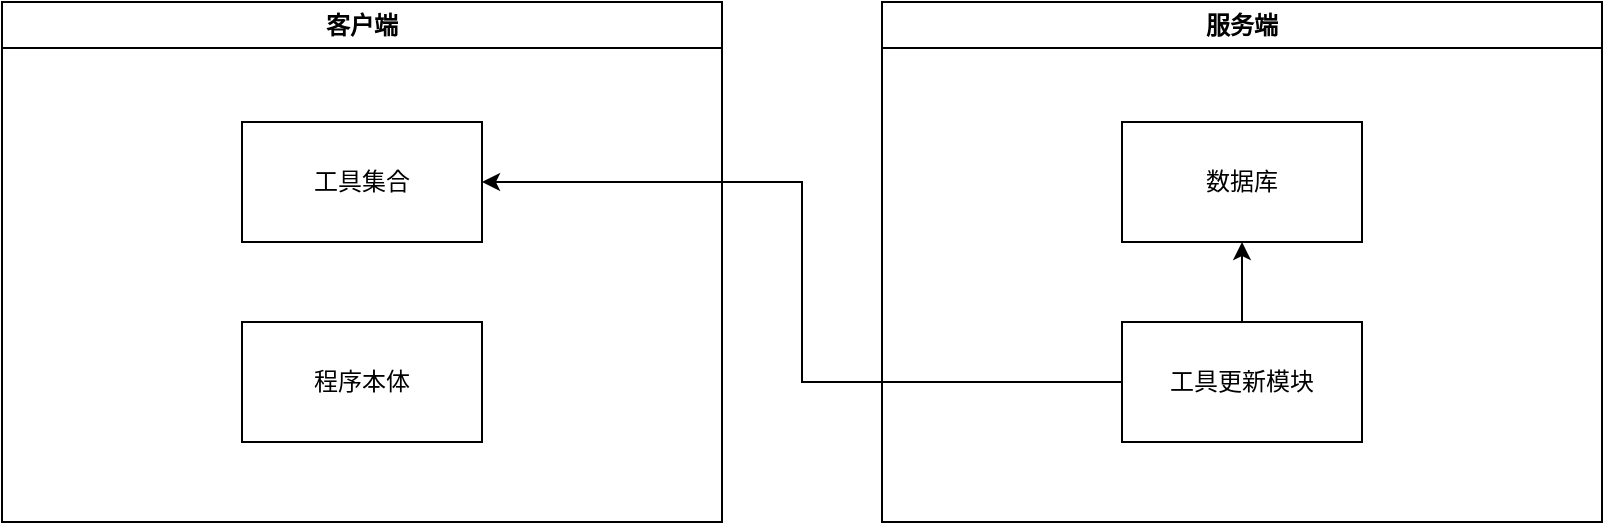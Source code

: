 <mxfile version="20.7.4" type="device" pages="2"><diagram id="dIQAY9Z-ITlbReLAZydY" name="架构"><mxGraphModel dx="1434" dy="884" grid="1" gridSize="10" guides="1" tooltips="1" connect="1" arrows="1" fold="1" page="1" pageScale="1" pageWidth="1654" pageHeight="2336" math="0" shadow="0"><root><mxCell id="0"/><mxCell id="1" parent="0"/><mxCell id="wG-UCOKUJL7e4lxt2G7G-1" value="客户端" style="swimlane;whiteSpace=wrap;html=1;" vertex="1" parent="1"><mxGeometry x="120" y="200" width="360" height="260" as="geometry"/></mxCell><mxCell id="wG-UCOKUJL7e4lxt2G7G-4" value="工具集合" style="rounded=0;whiteSpace=wrap;html=1;" vertex="1" parent="wG-UCOKUJL7e4lxt2G7G-1"><mxGeometry x="120" y="60" width="120" height="60" as="geometry"/></mxCell><mxCell id="wG-UCOKUJL7e4lxt2G7G-5" value="程序本体" style="rounded=0;whiteSpace=wrap;html=1;" vertex="1" parent="wG-UCOKUJL7e4lxt2G7G-1"><mxGeometry x="120" y="160" width="120" height="60" as="geometry"/></mxCell><mxCell id="wG-UCOKUJL7e4lxt2G7G-3" value="服务端" style="swimlane;whiteSpace=wrap;html=1;" vertex="1" parent="1"><mxGeometry x="560" y="200" width="360" height="260" as="geometry"/></mxCell><mxCell id="wG-UCOKUJL7e4lxt2G7G-6" value="数据库" style="rounded=0;whiteSpace=wrap;html=1;" vertex="1" parent="wG-UCOKUJL7e4lxt2G7G-3"><mxGeometry x="120" y="60" width="120" height="60" as="geometry"/></mxCell><mxCell id="wG-UCOKUJL7e4lxt2G7G-8" style="edgeStyle=orthogonalEdgeStyle;rounded=0;orthogonalLoop=1;jettySize=auto;html=1;exitX=0.5;exitY=0;exitDx=0;exitDy=0;entryX=0.5;entryY=1;entryDx=0;entryDy=0;" edge="1" parent="wG-UCOKUJL7e4lxt2G7G-3" source="wG-UCOKUJL7e4lxt2G7G-7" target="wG-UCOKUJL7e4lxt2G7G-6"><mxGeometry relative="1" as="geometry"/></mxCell><mxCell id="wG-UCOKUJL7e4lxt2G7G-7" value="工具更新模块" style="rounded=0;whiteSpace=wrap;html=1;" vertex="1" parent="wG-UCOKUJL7e4lxt2G7G-3"><mxGeometry x="120" y="160" width="120" height="60" as="geometry"/></mxCell><mxCell id="wG-UCOKUJL7e4lxt2G7G-9" style="edgeStyle=orthogonalEdgeStyle;rounded=0;orthogonalLoop=1;jettySize=auto;html=1;exitX=0;exitY=0.5;exitDx=0;exitDy=0;entryX=1;entryY=0.5;entryDx=0;entryDy=0;" edge="1" parent="1" source="wG-UCOKUJL7e4lxt2G7G-7" target="wG-UCOKUJL7e4lxt2G7G-4"><mxGeometry relative="1" as="geometry"><Array as="points"><mxPoint x="520" y="390"/><mxPoint x="520" y="290"/></Array></mxGeometry></mxCell></root></mxGraphModel></diagram><diagram id="T6zGWFy5QGKLHdh8gKsW" name="构建流程"><mxGraphModel dx="1434" dy="884" grid="1" gridSize="10" guides="1" tooltips="1" connect="1" arrows="1" fold="1" page="1" pageScale="1" pageWidth="1654" pageHeight="2336" math="0" shadow="0"><root><mxCell id="0"/><mxCell id="1" parent="0"/><mxCell id="KSgHdN3F5pIwRNnRzYUW-5" style="edgeStyle=orthogonalEdgeStyle;rounded=0;orthogonalLoop=1;jettySize=auto;html=1;exitX=1;exitY=0.5;exitDx=0;exitDy=0;entryX=0;entryY=0.5;entryDx=0;entryDy=0;" parent="1" source="ZoJZo6F3v9Quaum8RHql-5" target="KSgHdN3F5pIwRNnRzYUW-4" edge="1"><mxGeometry relative="1" as="geometry"/></mxCell><mxCell id="ZoJZo6F3v9Quaum8RHql-5" value="批量下载工具集合" style="rounded=0;whiteSpace=wrap;html=1;fillColor=#f8cecc;strokeColor=#b85450;" parent="1" vertex="1"><mxGeometry x="400" y="200" width="120" height="60" as="geometry"/></mxCell><mxCell id="KSgHdN3F5pIwRNnRzYUW-7" style="edgeStyle=orthogonalEdgeStyle;rounded=0;orthogonalLoop=1;jettySize=auto;html=1;exitX=1;exitY=0.5;exitDx=0;exitDy=0;entryX=0;entryY=0.5;entryDx=0;entryDy=0;" parent="1" source="ZoJZo6F3v9Quaum8RHql-6" target="KSgHdN3F5pIwRNnRzYUW-1" edge="1"><mxGeometry relative="1" as="geometry"/></mxCell><mxCell id="ZoJZo6F3v9Quaum8RHql-6" value="打包工具集合/数据库/客户端" style="whiteSpace=wrap;html=1;rounded=0;fillColor=#f8cecc;strokeColor=#b85450;" parent="1" vertex="1"><mxGeometry x="800" y="200" width="120" height="60" as="geometry"/></mxCell><mxCell id="KSgHdN3F5pIwRNnRzYUW-1" value="发布" style="whiteSpace=wrap;html=1;rounded=0;fillColor=#f8cecc;strokeColor=#b85450;" parent="1" vertex="1"><mxGeometry x="1000" y="200" width="120" height="60" as="geometry"/></mxCell><mxCell id="KSgHdN3F5pIwRNnRzYUW-6" style="edgeStyle=orthogonalEdgeStyle;rounded=0;orthogonalLoop=1;jettySize=auto;html=1;exitX=1;exitY=0.5;exitDx=0;exitDy=0;entryX=0;entryY=0.5;entryDx=0;entryDy=0;" parent="1" source="KSgHdN3F5pIwRNnRzYUW-4" target="ZoJZo6F3v9Quaum8RHql-6" edge="1"><mxGeometry relative="1" as="geometry"/></mxCell><mxCell id="KSgHdN3F5pIwRNnRzYUW-4" value="更新数据库" style="whiteSpace=wrap;html=1;rounded=0;" parent="1" vertex="1"><mxGeometry x="600" y="200" width="120" height="60" as="geometry"/></mxCell><mxCell id="Bp5ztGWbOzoe74H0yZcM-1" value="更新数据库" style="whiteSpace=wrap;html=1;rounded=0;" vertex="1" parent="1"><mxGeometry x="600" y="200" width="120" height="60" as="geometry"/></mxCell><mxCell id="Bp5ztGWbOzoe74H0yZcM-2" value="更新数据库" style="whiteSpace=wrap;html=1;rounded=0;fillColor=#dae8fc;strokeColor=#6c8ebf;" vertex="1" parent="1"><mxGeometry x="600" y="200" width="120" height="60" as="geometry"/></mxCell><mxCell id="Bp5ztGWbOzoe74H0yZcM-3" value="非自动" style="whiteSpace=wrap;html=1;rounded=0;fillColor=#f8cecc;strokeColor=#b85450;" vertex="1" parent="1"><mxGeometry x="800" y="60" width="120" height="60" as="geometry"/></mxCell><mxCell id="Bp5ztGWbOzoe74H0yZcM-4" value="自动" style="whiteSpace=wrap;html=1;rounded=0;fillColor=#dae8fc;strokeColor=#6c8ebf;" vertex="1" parent="1"><mxGeometry x="1000" y="60" width="120" height="60" as="geometry"/></mxCell></root></mxGraphModel></diagram></mxfile>